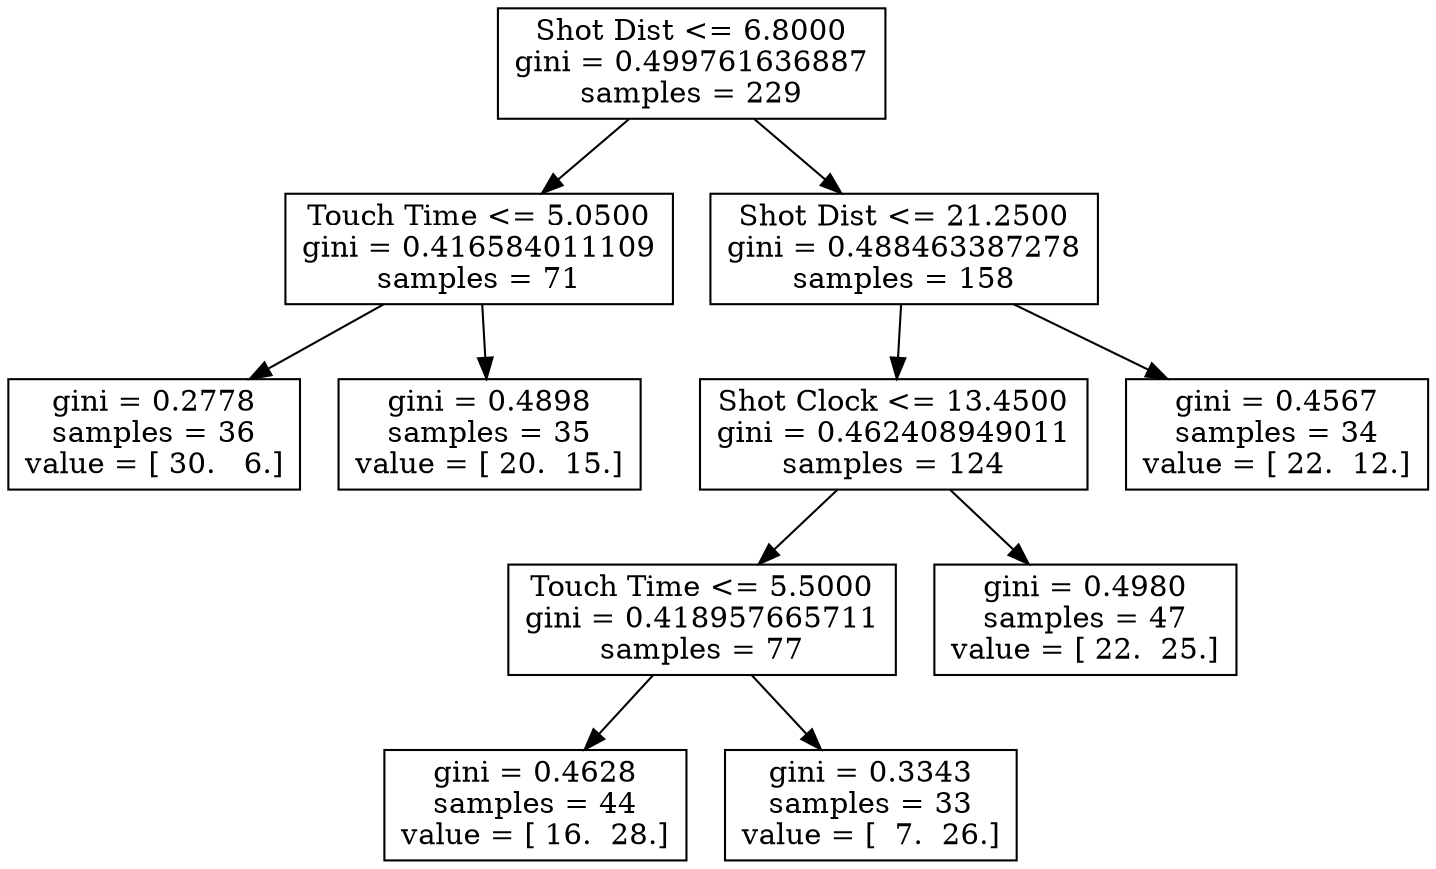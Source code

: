 digraph Tree {
0 [label="Shot Dist <= 6.8000\ngini = 0.499761636887\nsamples = 229", shape="box"] ;
1 [label="Touch Time <= 5.0500\ngini = 0.416584011109\nsamples = 71", shape="box"] ;
0 -> 1 ;
2 [label="gini = 0.2778\nsamples = 36\nvalue = [ 30.   6.]", shape="box"] ;
1 -> 2 ;
3 [label="gini = 0.4898\nsamples = 35\nvalue = [ 20.  15.]", shape="box"] ;
1 -> 3 ;
4 [label="Shot Dist <= 21.2500\ngini = 0.488463387278\nsamples = 158", shape="box"] ;
0 -> 4 ;
5 [label="Shot Clock <= 13.4500\ngini = 0.462408949011\nsamples = 124", shape="box"] ;
4 -> 5 ;
6 [label="Touch Time <= 5.5000\ngini = 0.418957665711\nsamples = 77", shape="box"] ;
5 -> 6 ;
7 [label="gini = 0.4628\nsamples = 44\nvalue = [ 16.  28.]", shape="box"] ;
6 -> 7 ;
8 [label="gini = 0.3343\nsamples = 33\nvalue = [  7.  26.]", shape="box"] ;
6 -> 8 ;
9 [label="gini = 0.4980\nsamples = 47\nvalue = [ 22.  25.]", shape="box"] ;
5 -> 9 ;
10 [label="gini = 0.4567\nsamples = 34\nvalue = [ 22.  12.]", shape="box"] ;
4 -> 10 ;
}